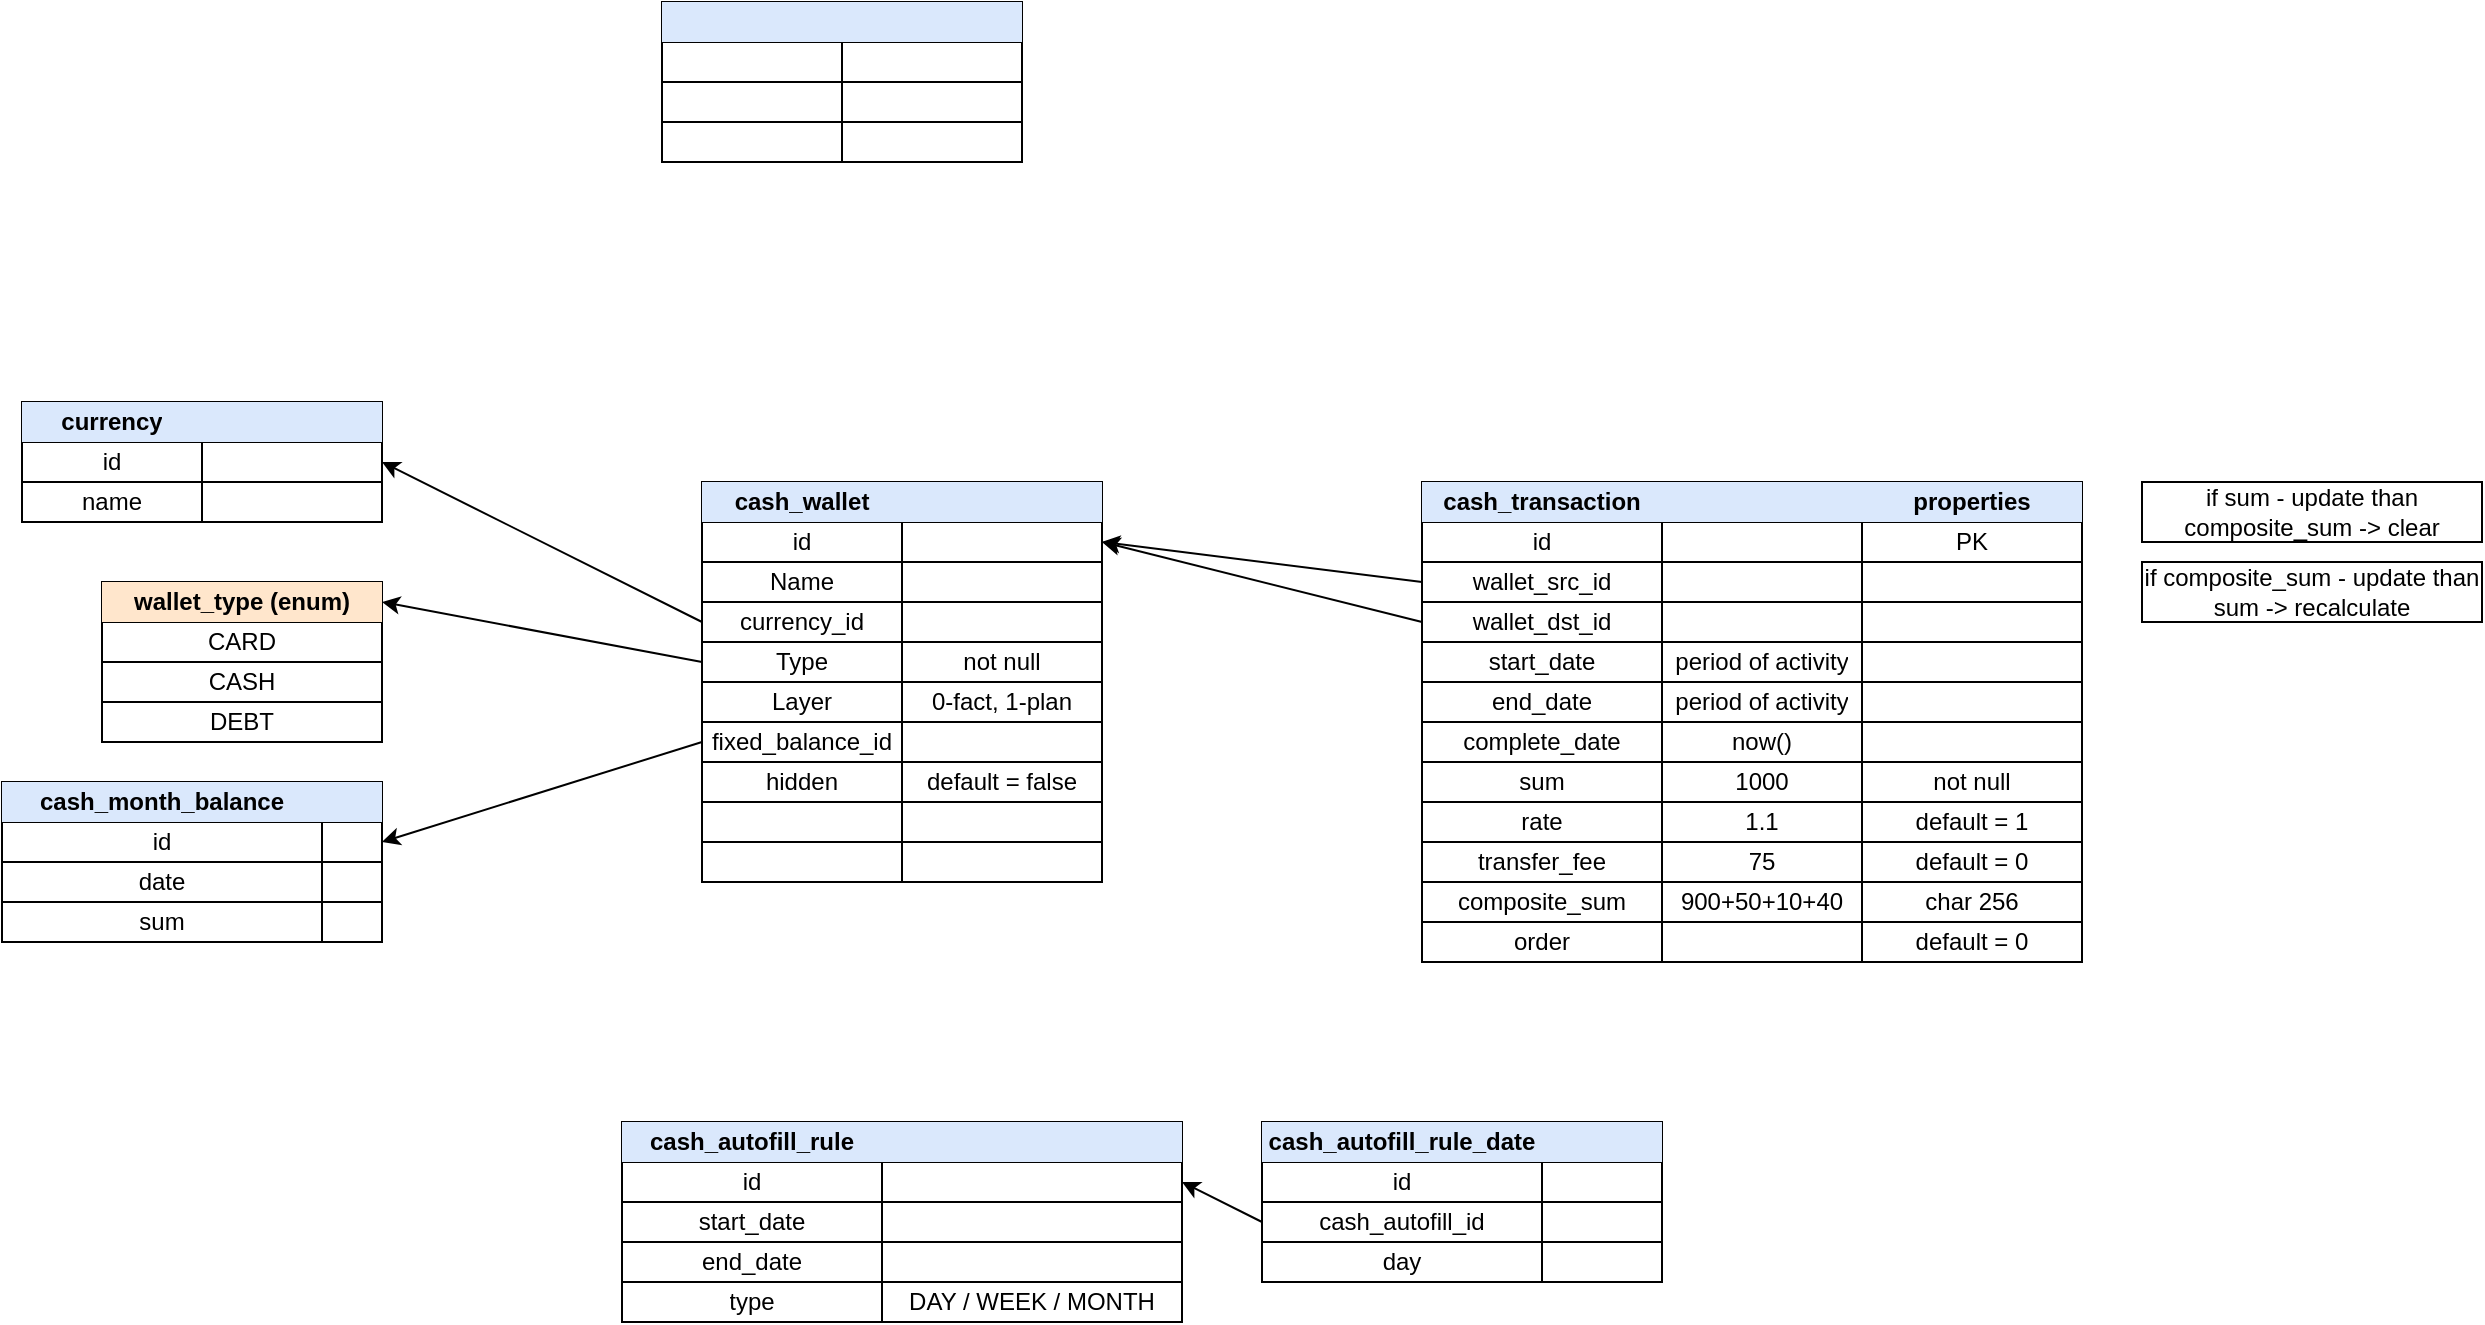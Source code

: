 <mxfile version="20.8.10" type="device"><diagram name="cash" id="pz8SLy-T8Ppxdvkg6Pi_"><mxGraphModel dx="1834" dy="1236" grid="1" gridSize="10" guides="1" tooltips="1" connect="1" arrows="1" fold="1" page="0" pageScale="1" pageWidth="850" pageHeight="1100" math="0" shadow="0"><root><mxCell id="0"/><mxCell id="1" parent="0"/><mxCell id="OnAMemFn4lRdpAxLVZQ6-24" value="" style="shape=table;startSize=0;container=1;collapsible=0;childLayout=tableLayout;fontSize=12;align=center;" vertex="1" parent="1"><mxGeometry x="40" y="120" width="200" height="200" as="geometry"/></mxCell><mxCell id="OnAMemFn4lRdpAxLVZQ6-25" value="" style="shape=tableRow;horizontal=0;startSize=0;swimlaneHead=0;swimlaneBody=0;strokeColor=inherit;top=0;left=0;bottom=0;right=0;collapsible=0;dropTarget=0;fillColor=none;points=[[0,0.5],[1,0.5]];portConstraint=eastwest;fontSize=16;" vertex="1" parent="OnAMemFn4lRdpAxLVZQ6-24"><mxGeometry width="200" height="20" as="geometry"/></mxCell><mxCell id="OnAMemFn4lRdpAxLVZQ6-26" value="cash_wallet" style="shape=partialRectangle;html=1;whiteSpace=wrap;connectable=0;strokeColor=#6c8ebf;overflow=hidden;fillColor=#dae8fc;top=0;left=0;bottom=0;right=0;pointerEvents=1;fontSize=12;fontStyle=1" vertex="1" parent="OnAMemFn4lRdpAxLVZQ6-25"><mxGeometry width="100" height="20" as="geometry"><mxRectangle width="100" height="20" as="alternateBounds"/></mxGeometry></mxCell><mxCell id="OnAMemFn4lRdpAxLVZQ6-27" value="" style="shape=partialRectangle;html=1;whiteSpace=wrap;connectable=0;strokeColor=#6c8ebf;overflow=hidden;fillColor=#dae8fc;top=0;left=0;bottom=0;right=0;pointerEvents=1;fontSize=12;fontStyle=1" vertex="1" parent="OnAMemFn4lRdpAxLVZQ6-25"><mxGeometry x="100" width="100" height="20" as="geometry"><mxRectangle width="100" height="20" as="alternateBounds"/></mxGeometry></mxCell><mxCell id="OnAMemFn4lRdpAxLVZQ6-29" value="" style="shape=tableRow;horizontal=0;startSize=0;swimlaneHead=0;swimlaneBody=0;strokeColor=inherit;top=0;left=0;bottom=0;right=0;collapsible=0;dropTarget=0;fillColor=none;points=[[0,0.5],[1,0.5]];portConstraint=eastwest;fontSize=16;" vertex="1" parent="OnAMemFn4lRdpAxLVZQ6-24"><mxGeometry y="20" width="200" height="20" as="geometry"/></mxCell><mxCell id="OnAMemFn4lRdpAxLVZQ6-30" value="id" style="shape=partialRectangle;html=1;whiteSpace=wrap;connectable=0;strokeColor=inherit;overflow=hidden;fillColor=none;top=0;left=0;bottom=0;right=0;pointerEvents=1;fontSize=12;" vertex="1" parent="OnAMemFn4lRdpAxLVZQ6-29"><mxGeometry width="100" height="20" as="geometry"><mxRectangle width="100" height="20" as="alternateBounds"/></mxGeometry></mxCell><mxCell id="OnAMemFn4lRdpAxLVZQ6-31" value="" style="shape=partialRectangle;html=1;whiteSpace=wrap;connectable=0;strokeColor=inherit;overflow=hidden;fillColor=none;top=0;left=0;bottom=0;right=0;pointerEvents=1;fontSize=12;" vertex="1" parent="OnAMemFn4lRdpAxLVZQ6-29"><mxGeometry x="100" width="100" height="20" as="geometry"><mxRectangle width="100" height="20" as="alternateBounds"/></mxGeometry></mxCell><mxCell id="OnAMemFn4lRdpAxLVZQ6-33" value="" style="shape=tableRow;horizontal=0;startSize=0;swimlaneHead=0;swimlaneBody=0;strokeColor=inherit;top=0;left=0;bottom=0;right=0;collapsible=0;dropTarget=0;fillColor=none;points=[[0,0.5],[1,0.5]];portConstraint=eastwest;fontSize=16;" vertex="1" parent="OnAMemFn4lRdpAxLVZQ6-24"><mxGeometry y="40" width="200" height="20" as="geometry"/></mxCell><mxCell id="OnAMemFn4lRdpAxLVZQ6-34" value="Name" style="shape=partialRectangle;html=1;whiteSpace=wrap;connectable=0;strokeColor=inherit;overflow=hidden;fillColor=none;top=0;left=0;bottom=0;right=0;pointerEvents=1;fontSize=12;" vertex="1" parent="OnAMemFn4lRdpAxLVZQ6-33"><mxGeometry width="100" height="20" as="geometry"><mxRectangle width="100" height="20" as="alternateBounds"/></mxGeometry></mxCell><mxCell id="OnAMemFn4lRdpAxLVZQ6-35" value="" style="shape=partialRectangle;html=1;whiteSpace=wrap;connectable=0;strokeColor=inherit;overflow=hidden;fillColor=none;top=0;left=0;bottom=0;right=0;pointerEvents=1;fontSize=12;" vertex="1" parent="OnAMemFn4lRdpAxLVZQ6-33"><mxGeometry x="100" width="100" height="20" as="geometry"><mxRectangle width="100" height="20" as="alternateBounds"/></mxGeometry></mxCell><mxCell id="OnAMemFn4lRdpAxLVZQ6-171" style="shape=tableRow;horizontal=0;startSize=0;swimlaneHead=0;swimlaneBody=0;strokeColor=inherit;top=0;left=0;bottom=0;right=0;collapsible=0;dropTarget=0;fillColor=none;points=[[0,0.5],[1,0.5]];portConstraint=eastwest;fontSize=16;" vertex="1" parent="OnAMemFn4lRdpAxLVZQ6-24"><mxGeometry y="60" width="200" height="20" as="geometry"/></mxCell><mxCell id="OnAMemFn4lRdpAxLVZQ6-172" value="currency_id" style="shape=partialRectangle;html=1;whiteSpace=wrap;connectable=0;strokeColor=inherit;overflow=hidden;fillColor=none;top=0;left=0;bottom=0;right=0;pointerEvents=1;fontSize=12;" vertex="1" parent="OnAMemFn4lRdpAxLVZQ6-171"><mxGeometry width="100" height="20" as="geometry"><mxRectangle width="100" height="20" as="alternateBounds"/></mxGeometry></mxCell><mxCell id="OnAMemFn4lRdpAxLVZQ6-173" style="shape=partialRectangle;html=1;whiteSpace=wrap;connectable=0;strokeColor=inherit;overflow=hidden;fillColor=none;top=0;left=0;bottom=0;right=0;pointerEvents=1;fontSize=12;" vertex="1" parent="OnAMemFn4lRdpAxLVZQ6-171"><mxGeometry x="100" width="100" height="20" as="geometry"><mxRectangle width="100" height="20" as="alternateBounds"/></mxGeometry></mxCell><mxCell id="OnAMemFn4lRdpAxLVZQ6-188" style="shape=tableRow;horizontal=0;startSize=0;swimlaneHead=0;swimlaneBody=0;strokeColor=inherit;top=0;left=0;bottom=0;right=0;collapsible=0;dropTarget=0;fillColor=none;points=[[0,0.5],[1,0.5]];portConstraint=eastwest;fontSize=16;" vertex="1" parent="OnAMemFn4lRdpAxLVZQ6-24"><mxGeometry y="80" width="200" height="20" as="geometry"/></mxCell><mxCell id="OnAMemFn4lRdpAxLVZQ6-189" value="Type" style="shape=partialRectangle;html=1;whiteSpace=wrap;connectable=0;strokeColor=inherit;overflow=hidden;fillColor=none;top=0;left=0;bottom=0;right=0;pointerEvents=1;fontSize=12;" vertex="1" parent="OnAMemFn4lRdpAxLVZQ6-188"><mxGeometry width="100" height="20" as="geometry"><mxRectangle width="100" height="20" as="alternateBounds"/></mxGeometry></mxCell><mxCell id="OnAMemFn4lRdpAxLVZQ6-190" value="not null" style="shape=partialRectangle;html=1;whiteSpace=wrap;connectable=0;strokeColor=inherit;overflow=hidden;fillColor=none;top=0;left=0;bottom=0;right=0;pointerEvents=1;fontSize=12;" vertex="1" parent="OnAMemFn4lRdpAxLVZQ6-188"><mxGeometry x="100" width="100" height="20" as="geometry"><mxRectangle width="100" height="20" as="alternateBounds"/></mxGeometry></mxCell><mxCell id="OnAMemFn4lRdpAxLVZQ6-66" style="shape=tableRow;horizontal=0;startSize=0;swimlaneHead=0;swimlaneBody=0;strokeColor=inherit;top=0;left=0;bottom=0;right=0;collapsible=0;dropTarget=0;fillColor=none;points=[[0,0.5],[1,0.5]];portConstraint=eastwest;fontSize=16;" vertex="1" parent="OnAMemFn4lRdpAxLVZQ6-24"><mxGeometry y="100" width="200" height="20" as="geometry"/></mxCell><mxCell id="OnAMemFn4lRdpAxLVZQ6-67" value="Layer" style="shape=partialRectangle;html=1;whiteSpace=wrap;connectable=0;strokeColor=inherit;overflow=hidden;fillColor=none;top=0;left=0;bottom=0;right=0;pointerEvents=1;fontSize=12;" vertex="1" parent="OnAMemFn4lRdpAxLVZQ6-66"><mxGeometry width="100" height="20" as="geometry"><mxRectangle width="100" height="20" as="alternateBounds"/></mxGeometry></mxCell><mxCell id="OnAMemFn4lRdpAxLVZQ6-68" value="0-fact, 1-plan" style="shape=partialRectangle;html=1;whiteSpace=wrap;connectable=0;strokeColor=inherit;overflow=hidden;fillColor=none;top=0;left=0;bottom=0;right=0;pointerEvents=1;fontSize=12;" vertex="1" parent="OnAMemFn4lRdpAxLVZQ6-66"><mxGeometry x="100" width="100" height="20" as="geometry"><mxRectangle width="100" height="20" as="alternateBounds"/></mxGeometry></mxCell><mxCell id="OnAMemFn4lRdpAxLVZQ6-50" style="shape=tableRow;horizontal=0;startSize=0;swimlaneHead=0;swimlaneBody=0;strokeColor=inherit;top=0;left=0;bottom=0;right=0;collapsible=0;dropTarget=0;fillColor=none;points=[[0,0.5],[1,0.5]];portConstraint=eastwest;fontSize=16;" vertex="1" parent="OnAMemFn4lRdpAxLVZQ6-24"><mxGeometry y="120" width="200" height="20" as="geometry"/></mxCell><mxCell id="OnAMemFn4lRdpAxLVZQ6-51" value="fixed_balance_id" style="shape=partialRectangle;html=1;whiteSpace=wrap;connectable=0;strokeColor=inherit;overflow=hidden;fillColor=none;top=0;left=0;bottom=0;right=0;pointerEvents=1;fontSize=12;" vertex="1" parent="OnAMemFn4lRdpAxLVZQ6-50"><mxGeometry width="100" height="20" as="geometry"><mxRectangle width="100" height="20" as="alternateBounds"/></mxGeometry></mxCell><mxCell id="OnAMemFn4lRdpAxLVZQ6-52" style="shape=partialRectangle;html=1;whiteSpace=wrap;connectable=0;strokeColor=inherit;overflow=hidden;fillColor=none;top=0;left=0;bottom=0;right=0;pointerEvents=1;fontSize=12;" vertex="1" parent="OnAMemFn4lRdpAxLVZQ6-50"><mxGeometry x="100" width="100" height="20" as="geometry"><mxRectangle width="100" height="20" as="alternateBounds"/></mxGeometry></mxCell><mxCell id="OnAMemFn4lRdpAxLVZQ6-138" style="shape=tableRow;horizontal=0;startSize=0;swimlaneHead=0;swimlaneBody=0;strokeColor=inherit;top=0;left=0;bottom=0;right=0;collapsible=0;dropTarget=0;fillColor=none;points=[[0,0.5],[1,0.5]];portConstraint=eastwest;fontSize=16;" vertex="1" parent="OnAMemFn4lRdpAxLVZQ6-24"><mxGeometry y="140" width="200" height="20" as="geometry"/></mxCell><mxCell id="OnAMemFn4lRdpAxLVZQ6-139" value="hidden" style="shape=partialRectangle;html=1;whiteSpace=wrap;connectable=0;strokeColor=inherit;overflow=hidden;fillColor=none;top=0;left=0;bottom=0;right=0;pointerEvents=1;fontSize=12;" vertex="1" parent="OnAMemFn4lRdpAxLVZQ6-138"><mxGeometry width="100" height="20" as="geometry"><mxRectangle width="100" height="20" as="alternateBounds"/></mxGeometry></mxCell><mxCell id="OnAMemFn4lRdpAxLVZQ6-140" value="default = false" style="shape=partialRectangle;html=1;whiteSpace=wrap;connectable=0;strokeColor=inherit;overflow=hidden;fillColor=none;top=0;left=0;bottom=0;right=0;pointerEvents=1;fontSize=12;" vertex="1" parent="OnAMemFn4lRdpAxLVZQ6-138"><mxGeometry x="100" width="100" height="20" as="geometry"><mxRectangle width="100" height="20" as="alternateBounds"/></mxGeometry></mxCell><mxCell id="OnAMemFn4lRdpAxLVZQ6-207" style="shape=tableRow;horizontal=0;startSize=0;swimlaneHead=0;swimlaneBody=0;strokeColor=inherit;top=0;left=0;bottom=0;right=0;collapsible=0;dropTarget=0;fillColor=none;points=[[0,0.5],[1,0.5]];portConstraint=eastwest;fontSize=16;" vertex="1" parent="OnAMemFn4lRdpAxLVZQ6-24"><mxGeometry y="160" width="200" height="20" as="geometry"/></mxCell><mxCell id="OnAMemFn4lRdpAxLVZQ6-208" value="" style="shape=partialRectangle;html=1;whiteSpace=wrap;connectable=0;strokeColor=inherit;overflow=hidden;fillColor=none;top=0;left=0;bottom=0;right=0;pointerEvents=1;fontSize=12;" vertex="1" parent="OnAMemFn4lRdpAxLVZQ6-207"><mxGeometry width="100" height="20" as="geometry"><mxRectangle width="100" height="20" as="alternateBounds"/></mxGeometry></mxCell><mxCell id="OnAMemFn4lRdpAxLVZQ6-209" style="shape=partialRectangle;html=1;whiteSpace=wrap;connectable=0;strokeColor=inherit;overflow=hidden;fillColor=none;top=0;left=0;bottom=0;right=0;pointerEvents=1;fontSize=12;" vertex="1" parent="OnAMemFn4lRdpAxLVZQ6-207"><mxGeometry x="100" width="100" height="20" as="geometry"><mxRectangle width="100" height="20" as="alternateBounds"/></mxGeometry></mxCell><mxCell id="OnAMemFn4lRdpAxLVZQ6-204" style="shape=tableRow;horizontal=0;startSize=0;swimlaneHead=0;swimlaneBody=0;strokeColor=inherit;top=0;left=0;bottom=0;right=0;collapsible=0;dropTarget=0;fillColor=none;points=[[0,0.5],[1,0.5]];portConstraint=eastwest;fontSize=16;" vertex="1" parent="OnAMemFn4lRdpAxLVZQ6-24"><mxGeometry y="180" width="200" height="20" as="geometry"/></mxCell><mxCell id="OnAMemFn4lRdpAxLVZQ6-205" value="" style="shape=partialRectangle;html=1;whiteSpace=wrap;connectable=0;strokeColor=inherit;overflow=hidden;fillColor=none;top=0;left=0;bottom=0;right=0;pointerEvents=1;fontSize=12;" vertex="1" parent="OnAMemFn4lRdpAxLVZQ6-204"><mxGeometry width="100" height="20" as="geometry"><mxRectangle width="100" height="20" as="alternateBounds"/></mxGeometry></mxCell><mxCell id="OnAMemFn4lRdpAxLVZQ6-206" style="shape=partialRectangle;html=1;whiteSpace=wrap;connectable=0;strokeColor=inherit;overflow=hidden;fillColor=none;top=0;left=0;bottom=0;right=0;pointerEvents=1;fontSize=12;" vertex="1" parent="OnAMemFn4lRdpAxLVZQ6-204"><mxGeometry x="100" width="100" height="20" as="geometry"><mxRectangle width="100" height="20" as="alternateBounds"/></mxGeometry></mxCell><mxCell id="OnAMemFn4lRdpAxLVZQ6-53" value="" style="shape=table;startSize=0;container=1;collapsible=0;childLayout=tableLayout;fontSize=12;align=center;" vertex="1" parent="1"><mxGeometry x="20" y="-120" width="180" height="80" as="geometry"/></mxCell><mxCell id="OnAMemFn4lRdpAxLVZQ6-54" value="" style="shape=tableRow;horizontal=0;startSize=0;swimlaneHead=0;swimlaneBody=0;strokeColor=inherit;top=0;left=0;bottom=0;right=0;collapsible=0;dropTarget=0;fillColor=none;points=[[0,0.5],[1,0.5]];portConstraint=eastwest;fontSize=16;" vertex="1" parent="OnAMemFn4lRdpAxLVZQ6-53"><mxGeometry width="180" height="20" as="geometry"/></mxCell><mxCell id="OnAMemFn4lRdpAxLVZQ6-55" value="" style="shape=partialRectangle;html=1;whiteSpace=wrap;connectable=0;strokeColor=#6c8ebf;overflow=hidden;fillColor=#dae8fc;top=0;left=0;bottom=0;right=0;pointerEvents=1;fontSize=12;fontStyle=1" vertex="1" parent="OnAMemFn4lRdpAxLVZQ6-54"><mxGeometry width="90" height="20" as="geometry"><mxRectangle width="90" height="20" as="alternateBounds"/></mxGeometry></mxCell><mxCell id="OnAMemFn4lRdpAxLVZQ6-56" value="" style="shape=partialRectangle;html=1;whiteSpace=wrap;connectable=0;strokeColor=#6c8ebf;overflow=hidden;fillColor=#dae8fc;top=0;left=0;bottom=0;right=0;pointerEvents=1;fontSize=12;fontStyle=1" vertex="1" parent="OnAMemFn4lRdpAxLVZQ6-54"><mxGeometry x="90" width="90" height="20" as="geometry"><mxRectangle width="90" height="20" as="alternateBounds"/></mxGeometry></mxCell><mxCell id="OnAMemFn4lRdpAxLVZQ6-57" value="" style="shape=tableRow;horizontal=0;startSize=0;swimlaneHead=0;swimlaneBody=0;strokeColor=inherit;top=0;left=0;bottom=0;right=0;collapsible=0;dropTarget=0;fillColor=none;points=[[0,0.5],[1,0.5]];portConstraint=eastwest;fontSize=16;" vertex="1" parent="OnAMemFn4lRdpAxLVZQ6-53"><mxGeometry y="20" width="180" height="20" as="geometry"/></mxCell><mxCell id="OnAMemFn4lRdpAxLVZQ6-58" value="" style="shape=partialRectangle;html=1;whiteSpace=wrap;connectable=0;strokeColor=inherit;overflow=hidden;fillColor=none;top=0;left=0;bottom=0;right=0;pointerEvents=1;fontSize=12;" vertex="1" parent="OnAMemFn4lRdpAxLVZQ6-57"><mxGeometry width="90" height="20" as="geometry"><mxRectangle width="90" height="20" as="alternateBounds"/></mxGeometry></mxCell><mxCell id="OnAMemFn4lRdpAxLVZQ6-59" value="" style="shape=partialRectangle;html=1;whiteSpace=wrap;connectable=0;strokeColor=inherit;overflow=hidden;fillColor=none;top=0;left=0;bottom=0;right=0;pointerEvents=1;fontSize=12;" vertex="1" parent="OnAMemFn4lRdpAxLVZQ6-57"><mxGeometry x="90" width="90" height="20" as="geometry"><mxRectangle width="90" height="20" as="alternateBounds"/></mxGeometry></mxCell><mxCell id="OnAMemFn4lRdpAxLVZQ6-60" value="" style="shape=tableRow;horizontal=0;startSize=0;swimlaneHead=0;swimlaneBody=0;strokeColor=inherit;top=0;left=0;bottom=0;right=0;collapsible=0;dropTarget=0;fillColor=none;points=[[0,0.5],[1,0.5]];portConstraint=eastwest;fontSize=16;" vertex="1" parent="OnAMemFn4lRdpAxLVZQ6-53"><mxGeometry y="40" width="180" height="20" as="geometry"/></mxCell><mxCell id="OnAMemFn4lRdpAxLVZQ6-61" value="" style="shape=partialRectangle;html=1;whiteSpace=wrap;connectable=0;strokeColor=inherit;overflow=hidden;fillColor=none;top=0;left=0;bottom=0;right=0;pointerEvents=1;fontSize=12;" vertex="1" parent="OnAMemFn4lRdpAxLVZQ6-60"><mxGeometry width="90" height="20" as="geometry"><mxRectangle width="90" height="20" as="alternateBounds"/></mxGeometry></mxCell><mxCell id="OnAMemFn4lRdpAxLVZQ6-62" value="" style="shape=partialRectangle;html=1;whiteSpace=wrap;connectable=0;strokeColor=inherit;overflow=hidden;fillColor=none;top=0;left=0;bottom=0;right=0;pointerEvents=1;fontSize=12;" vertex="1" parent="OnAMemFn4lRdpAxLVZQ6-60"><mxGeometry x="90" width="90" height="20" as="geometry"><mxRectangle width="90" height="20" as="alternateBounds"/></mxGeometry></mxCell><mxCell id="OnAMemFn4lRdpAxLVZQ6-63" style="shape=tableRow;horizontal=0;startSize=0;swimlaneHead=0;swimlaneBody=0;strokeColor=inherit;top=0;left=0;bottom=0;right=0;collapsible=0;dropTarget=0;fillColor=none;points=[[0,0.5],[1,0.5]];portConstraint=eastwest;fontSize=16;" vertex="1" parent="OnAMemFn4lRdpAxLVZQ6-53"><mxGeometry y="60" width="180" height="20" as="geometry"/></mxCell><mxCell id="OnAMemFn4lRdpAxLVZQ6-64" value="" style="shape=partialRectangle;html=1;whiteSpace=wrap;connectable=0;strokeColor=inherit;overflow=hidden;fillColor=none;top=0;left=0;bottom=0;right=0;pointerEvents=1;fontSize=12;" vertex="1" parent="OnAMemFn4lRdpAxLVZQ6-63"><mxGeometry width="90" height="20" as="geometry"><mxRectangle width="90" height="20" as="alternateBounds"/></mxGeometry></mxCell><mxCell id="OnAMemFn4lRdpAxLVZQ6-65" style="shape=partialRectangle;html=1;whiteSpace=wrap;connectable=0;strokeColor=inherit;overflow=hidden;fillColor=none;top=0;left=0;bottom=0;right=0;pointerEvents=1;fontSize=12;" vertex="1" parent="OnAMemFn4lRdpAxLVZQ6-63"><mxGeometry x="90" width="90" height="20" as="geometry"><mxRectangle width="90" height="20" as="alternateBounds"/></mxGeometry></mxCell><mxCell id="OnAMemFn4lRdpAxLVZQ6-69" value="" style="shape=table;startSize=0;container=1;collapsible=0;childLayout=tableLayout;fontSize=12;align=center;" vertex="1" parent="1"><mxGeometry x="400" y="120" width="330" height="240" as="geometry"/></mxCell><mxCell id="OnAMemFn4lRdpAxLVZQ6-70" value="" style="shape=tableRow;horizontal=0;startSize=0;swimlaneHead=0;swimlaneBody=0;strokeColor=inherit;top=0;left=0;bottom=0;right=0;collapsible=0;dropTarget=0;fillColor=none;points=[[0,0.5],[1,0.5]];portConstraint=eastwest;fontSize=16;" vertex="1" parent="OnAMemFn4lRdpAxLVZQ6-69"><mxGeometry width="330" height="20" as="geometry"/></mxCell><mxCell id="OnAMemFn4lRdpAxLVZQ6-71" value="cash_transaction" style="shape=partialRectangle;html=1;whiteSpace=wrap;connectable=0;strokeColor=#6c8ebf;overflow=hidden;fillColor=#dae8fc;top=0;left=0;bottom=0;right=0;pointerEvents=1;fontSize=12;fontStyle=1" vertex="1" parent="OnAMemFn4lRdpAxLVZQ6-70"><mxGeometry width="120" height="20" as="geometry"><mxRectangle width="120" height="20" as="alternateBounds"/></mxGeometry></mxCell><mxCell id="OnAMemFn4lRdpAxLVZQ6-72" value="" style="shape=partialRectangle;html=1;whiteSpace=wrap;connectable=0;strokeColor=#6c8ebf;overflow=hidden;fillColor=#dae8fc;top=0;left=0;bottom=0;right=0;pointerEvents=1;fontSize=12;fontStyle=1" vertex="1" parent="OnAMemFn4lRdpAxLVZQ6-70"><mxGeometry x="120" width="100" height="20" as="geometry"><mxRectangle width="100" height="20" as="alternateBounds"/></mxGeometry></mxCell><mxCell id="OnAMemFn4lRdpAxLVZQ6-103" value="properties" style="shape=partialRectangle;html=1;whiteSpace=wrap;connectable=0;strokeColor=#6c8ebf;overflow=hidden;fillColor=#dae8fc;top=0;left=0;bottom=0;right=0;pointerEvents=1;fontSize=12;fontStyle=1" vertex="1" parent="OnAMemFn4lRdpAxLVZQ6-70"><mxGeometry x="220" width="110" height="20" as="geometry"><mxRectangle width="110" height="20" as="alternateBounds"/></mxGeometry></mxCell><mxCell id="OnAMemFn4lRdpAxLVZQ6-73" value="" style="shape=tableRow;horizontal=0;startSize=0;swimlaneHead=0;swimlaneBody=0;strokeColor=inherit;top=0;left=0;bottom=0;right=0;collapsible=0;dropTarget=0;fillColor=none;points=[[0,0.5],[1,0.5]];portConstraint=eastwest;fontSize=16;" vertex="1" parent="OnAMemFn4lRdpAxLVZQ6-69"><mxGeometry y="20" width="330" height="20" as="geometry"/></mxCell><mxCell id="OnAMemFn4lRdpAxLVZQ6-74" value="id" style="shape=partialRectangle;html=1;whiteSpace=wrap;connectable=0;strokeColor=inherit;overflow=hidden;fillColor=none;top=0;left=0;bottom=0;right=0;pointerEvents=1;fontSize=12;" vertex="1" parent="OnAMemFn4lRdpAxLVZQ6-73"><mxGeometry width="120" height="20" as="geometry"><mxRectangle width="120" height="20" as="alternateBounds"/></mxGeometry></mxCell><mxCell id="OnAMemFn4lRdpAxLVZQ6-75" value="" style="shape=partialRectangle;html=1;whiteSpace=wrap;connectable=0;strokeColor=inherit;overflow=hidden;fillColor=none;top=0;left=0;bottom=0;right=0;pointerEvents=1;fontSize=12;" vertex="1" parent="OnAMemFn4lRdpAxLVZQ6-73"><mxGeometry x="120" width="100" height="20" as="geometry"><mxRectangle width="100" height="20" as="alternateBounds"/></mxGeometry></mxCell><mxCell id="OnAMemFn4lRdpAxLVZQ6-104" value="PK" style="shape=partialRectangle;html=1;whiteSpace=wrap;connectable=0;strokeColor=inherit;overflow=hidden;fillColor=none;top=0;left=0;bottom=0;right=0;pointerEvents=1;fontSize=12;" vertex="1" parent="OnAMemFn4lRdpAxLVZQ6-73"><mxGeometry x="220" width="110" height="20" as="geometry"><mxRectangle width="110" height="20" as="alternateBounds"/></mxGeometry></mxCell><mxCell id="OnAMemFn4lRdpAxLVZQ6-76" value="" style="shape=tableRow;horizontal=0;startSize=0;swimlaneHead=0;swimlaneBody=0;strokeColor=inherit;top=0;left=0;bottom=0;right=0;collapsible=0;dropTarget=0;fillColor=none;points=[[0,0.5],[1,0.5]];portConstraint=eastwest;fontSize=16;" vertex="1" parent="OnAMemFn4lRdpAxLVZQ6-69"><mxGeometry y="40" width="330" height="20" as="geometry"/></mxCell><mxCell id="OnAMemFn4lRdpAxLVZQ6-77" value="wallet_src_id" style="shape=partialRectangle;html=1;whiteSpace=wrap;connectable=0;strokeColor=inherit;overflow=hidden;fillColor=none;top=0;left=0;bottom=0;right=0;pointerEvents=1;fontSize=12;" vertex="1" parent="OnAMemFn4lRdpAxLVZQ6-76"><mxGeometry width="120" height="20" as="geometry"><mxRectangle width="120" height="20" as="alternateBounds"/></mxGeometry></mxCell><mxCell id="OnAMemFn4lRdpAxLVZQ6-78" value="" style="shape=partialRectangle;html=1;whiteSpace=wrap;connectable=0;strokeColor=inherit;overflow=hidden;fillColor=none;top=0;left=0;bottom=0;right=0;pointerEvents=1;fontSize=12;" vertex="1" parent="OnAMemFn4lRdpAxLVZQ6-76"><mxGeometry x="120" width="100" height="20" as="geometry"><mxRectangle width="100" height="20" as="alternateBounds"/></mxGeometry></mxCell><mxCell id="OnAMemFn4lRdpAxLVZQ6-105" value="" style="shape=partialRectangle;html=1;whiteSpace=wrap;connectable=0;strokeColor=inherit;overflow=hidden;fillColor=none;top=0;left=0;bottom=0;right=0;pointerEvents=1;fontSize=12;" vertex="1" parent="OnAMemFn4lRdpAxLVZQ6-76"><mxGeometry x="220" width="110" height="20" as="geometry"><mxRectangle width="110" height="20" as="alternateBounds"/></mxGeometry></mxCell><mxCell id="OnAMemFn4lRdpAxLVZQ6-79" style="shape=tableRow;horizontal=0;startSize=0;swimlaneHead=0;swimlaneBody=0;strokeColor=inherit;top=0;left=0;bottom=0;right=0;collapsible=0;dropTarget=0;fillColor=none;points=[[0,0.5],[1,0.5]];portConstraint=eastwest;fontSize=16;" vertex="1" parent="OnAMemFn4lRdpAxLVZQ6-69"><mxGeometry y="60" width="330" height="20" as="geometry"/></mxCell><mxCell id="OnAMemFn4lRdpAxLVZQ6-80" value="wallet_dst_id" style="shape=partialRectangle;html=1;whiteSpace=wrap;connectable=0;strokeColor=inherit;overflow=hidden;fillColor=none;top=0;left=0;bottom=0;right=0;pointerEvents=1;fontSize=12;" vertex="1" parent="OnAMemFn4lRdpAxLVZQ6-79"><mxGeometry width="120" height="20" as="geometry"><mxRectangle width="120" height="20" as="alternateBounds"/></mxGeometry></mxCell><mxCell id="OnAMemFn4lRdpAxLVZQ6-81" value="" style="shape=partialRectangle;html=1;whiteSpace=wrap;connectable=0;strokeColor=inherit;overflow=hidden;fillColor=none;top=0;left=0;bottom=0;right=0;pointerEvents=1;fontSize=12;" vertex="1" parent="OnAMemFn4lRdpAxLVZQ6-79"><mxGeometry x="120" width="100" height="20" as="geometry"><mxRectangle width="100" height="20" as="alternateBounds"/></mxGeometry></mxCell><mxCell id="OnAMemFn4lRdpAxLVZQ6-106" style="shape=partialRectangle;html=1;whiteSpace=wrap;connectable=0;strokeColor=inherit;overflow=hidden;fillColor=none;top=0;left=0;bottom=0;right=0;pointerEvents=1;fontSize=12;" vertex="1" parent="OnAMemFn4lRdpAxLVZQ6-79"><mxGeometry x="220" width="110" height="20" as="geometry"><mxRectangle width="110" height="20" as="alternateBounds"/></mxGeometry></mxCell><mxCell id="OnAMemFn4lRdpAxLVZQ6-90" style="shape=tableRow;horizontal=0;startSize=0;swimlaneHead=0;swimlaneBody=0;strokeColor=inherit;top=0;left=0;bottom=0;right=0;collapsible=0;dropTarget=0;fillColor=none;points=[[0,0.5],[1,0.5]];portConstraint=eastwest;fontSize=16;" vertex="1" parent="OnAMemFn4lRdpAxLVZQ6-69"><mxGeometry y="80" width="330" height="20" as="geometry"/></mxCell><mxCell id="OnAMemFn4lRdpAxLVZQ6-91" value="start_date" style="shape=partialRectangle;html=1;whiteSpace=wrap;connectable=0;strokeColor=inherit;overflow=hidden;fillColor=none;top=0;left=0;bottom=0;right=0;pointerEvents=1;fontSize=12;" vertex="1" parent="OnAMemFn4lRdpAxLVZQ6-90"><mxGeometry width="120" height="20" as="geometry"><mxRectangle width="120" height="20" as="alternateBounds"/></mxGeometry></mxCell><mxCell id="OnAMemFn4lRdpAxLVZQ6-92" value="period of activity" style="shape=partialRectangle;html=1;whiteSpace=wrap;connectable=0;strokeColor=inherit;overflow=hidden;fillColor=none;top=0;left=0;bottom=0;right=0;pointerEvents=1;fontSize=12;" vertex="1" parent="OnAMemFn4lRdpAxLVZQ6-90"><mxGeometry x="120" width="100" height="20" as="geometry"><mxRectangle width="100" height="20" as="alternateBounds"/></mxGeometry></mxCell><mxCell id="OnAMemFn4lRdpAxLVZQ6-107" style="shape=partialRectangle;html=1;whiteSpace=wrap;connectable=0;strokeColor=inherit;overflow=hidden;fillColor=none;top=0;left=0;bottom=0;right=0;pointerEvents=1;fontSize=12;" vertex="1" parent="OnAMemFn4lRdpAxLVZQ6-90"><mxGeometry x="220" width="110" height="20" as="geometry"><mxRectangle width="110" height="20" as="alternateBounds"/></mxGeometry></mxCell><mxCell id="OnAMemFn4lRdpAxLVZQ6-87" style="shape=tableRow;horizontal=0;startSize=0;swimlaneHead=0;swimlaneBody=0;strokeColor=inherit;top=0;left=0;bottom=0;right=0;collapsible=0;dropTarget=0;fillColor=none;points=[[0,0.5],[1,0.5]];portConstraint=eastwest;fontSize=16;" vertex="1" parent="OnAMemFn4lRdpAxLVZQ6-69"><mxGeometry y="100" width="330" height="20" as="geometry"/></mxCell><mxCell id="OnAMemFn4lRdpAxLVZQ6-88" value="end_date" style="shape=partialRectangle;html=1;whiteSpace=wrap;connectable=0;strokeColor=inherit;overflow=hidden;fillColor=none;top=0;left=0;bottom=0;right=0;pointerEvents=1;fontSize=12;" vertex="1" parent="OnAMemFn4lRdpAxLVZQ6-87"><mxGeometry width="120" height="20" as="geometry"><mxRectangle width="120" height="20" as="alternateBounds"/></mxGeometry></mxCell><mxCell id="OnAMemFn4lRdpAxLVZQ6-89" value="period of activity" style="shape=partialRectangle;html=1;whiteSpace=wrap;connectable=0;strokeColor=inherit;overflow=hidden;fillColor=none;top=0;left=0;bottom=0;right=0;pointerEvents=1;fontSize=12;" vertex="1" parent="OnAMemFn4lRdpAxLVZQ6-87"><mxGeometry x="120" width="100" height="20" as="geometry"><mxRectangle width="100" height="20" as="alternateBounds"/></mxGeometry></mxCell><mxCell id="OnAMemFn4lRdpAxLVZQ6-108" style="shape=partialRectangle;html=1;whiteSpace=wrap;connectable=0;strokeColor=inherit;overflow=hidden;fillColor=none;top=0;left=0;bottom=0;right=0;pointerEvents=1;fontSize=12;" vertex="1" parent="OnAMemFn4lRdpAxLVZQ6-87"><mxGeometry x="220" width="110" height="20" as="geometry"><mxRectangle width="110" height="20" as="alternateBounds"/></mxGeometry></mxCell><mxCell id="OnAMemFn4lRdpAxLVZQ6-84" style="shape=tableRow;horizontal=0;startSize=0;swimlaneHead=0;swimlaneBody=0;strokeColor=inherit;top=0;left=0;bottom=0;right=0;collapsible=0;dropTarget=0;fillColor=none;points=[[0,0.5],[1,0.5]];portConstraint=eastwest;fontSize=16;" vertex="1" parent="OnAMemFn4lRdpAxLVZQ6-69"><mxGeometry y="120" width="330" height="20" as="geometry"/></mxCell><mxCell id="OnAMemFn4lRdpAxLVZQ6-85" value="complete_date" style="shape=partialRectangle;html=1;whiteSpace=wrap;connectable=0;strokeColor=inherit;overflow=hidden;fillColor=none;top=0;left=0;bottom=0;right=0;pointerEvents=1;fontSize=12;" vertex="1" parent="OnAMemFn4lRdpAxLVZQ6-84"><mxGeometry width="120" height="20" as="geometry"><mxRectangle width="120" height="20" as="alternateBounds"/></mxGeometry></mxCell><mxCell id="OnAMemFn4lRdpAxLVZQ6-86" value="now()" style="shape=partialRectangle;html=1;whiteSpace=wrap;connectable=0;strokeColor=inherit;overflow=hidden;fillColor=none;top=0;left=0;bottom=0;right=0;pointerEvents=1;fontSize=12;" vertex="1" parent="OnAMemFn4lRdpAxLVZQ6-84"><mxGeometry x="120" width="100" height="20" as="geometry"><mxRectangle width="100" height="20" as="alternateBounds"/></mxGeometry></mxCell><mxCell id="OnAMemFn4lRdpAxLVZQ6-109" style="shape=partialRectangle;html=1;whiteSpace=wrap;connectable=0;strokeColor=inherit;overflow=hidden;fillColor=none;top=0;left=0;bottom=0;right=0;pointerEvents=1;fontSize=12;" vertex="1" parent="OnAMemFn4lRdpAxLVZQ6-84"><mxGeometry x="220" width="110" height="20" as="geometry"><mxRectangle width="110" height="20" as="alternateBounds"/></mxGeometry></mxCell><mxCell id="OnAMemFn4lRdpAxLVZQ6-99" style="shape=tableRow;horizontal=0;startSize=0;swimlaneHead=0;swimlaneBody=0;strokeColor=inherit;top=0;left=0;bottom=0;right=0;collapsible=0;dropTarget=0;fillColor=none;points=[[0,0.5],[1,0.5]];portConstraint=eastwest;fontSize=16;" vertex="1" parent="OnAMemFn4lRdpAxLVZQ6-69"><mxGeometry y="140" width="330" height="20" as="geometry"/></mxCell><mxCell id="OnAMemFn4lRdpAxLVZQ6-100" value="sum" style="shape=partialRectangle;html=1;whiteSpace=wrap;connectable=0;strokeColor=inherit;overflow=hidden;fillColor=none;top=0;left=0;bottom=0;right=0;pointerEvents=1;fontSize=12;" vertex="1" parent="OnAMemFn4lRdpAxLVZQ6-99"><mxGeometry width="120" height="20" as="geometry"><mxRectangle width="120" height="20" as="alternateBounds"/></mxGeometry></mxCell><mxCell id="OnAMemFn4lRdpAxLVZQ6-101" value="1000" style="shape=partialRectangle;html=1;whiteSpace=wrap;connectable=0;strokeColor=inherit;overflow=hidden;fillColor=none;top=0;left=0;bottom=0;right=0;pointerEvents=1;fontSize=12;" vertex="1" parent="OnAMemFn4lRdpAxLVZQ6-99"><mxGeometry x="120" width="100" height="20" as="geometry"><mxRectangle width="100" height="20" as="alternateBounds"/></mxGeometry></mxCell><mxCell id="OnAMemFn4lRdpAxLVZQ6-110" value="not null" style="shape=partialRectangle;html=1;whiteSpace=wrap;connectable=0;strokeColor=inherit;overflow=hidden;fillColor=none;top=0;left=0;bottom=0;right=0;pointerEvents=1;fontSize=12;" vertex="1" parent="OnAMemFn4lRdpAxLVZQ6-99"><mxGeometry x="220" width="110" height="20" as="geometry"><mxRectangle width="110" height="20" as="alternateBounds"/></mxGeometry></mxCell><mxCell id="OnAMemFn4lRdpAxLVZQ6-96" style="shape=tableRow;horizontal=0;startSize=0;swimlaneHead=0;swimlaneBody=0;strokeColor=inherit;top=0;left=0;bottom=0;right=0;collapsible=0;dropTarget=0;fillColor=none;points=[[0,0.5],[1,0.5]];portConstraint=eastwest;fontSize=16;" vertex="1" parent="OnAMemFn4lRdpAxLVZQ6-69"><mxGeometry y="160" width="330" height="20" as="geometry"/></mxCell><mxCell id="OnAMemFn4lRdpAxLVZQ6-97" value="rate" style="shape=partialRectangle;html=1;whiteSpace=wrap;connectable=0;strokeColor=inherit;overflow=hidden;fillColor=none;top=0;left=0;bottom=0;right=0;pointerEvents=1;fontSize=12;" vertex="1" parent="OnAMemFn4lRdpAxLVZQ6-96"><mxGeometry width="120" height="20" as="geometry"><mxRectangle width="120" height="20" as="alternateBounds"/></mxGeometry></mxCell><mxCell id="OnAMemFn4lRdpAxLVZQ6-98" value="1.1" style="shape=partialRectangle;html=1;whiteSpace=wrap;connectable=0;strokeColor=inherit;overflow=hidden;fillColor=none;top=0;left=0;bottom=0;right=0;pointerEvents=1;fontSize=12;" vertex="1" parent="OnAMemFn4lRdpAxLVZQ6-96"><mxGeometry x="120" width="100" height="20" as="geometry"><mxRectangle width="100" height="20" as="alternateBounds"/></mxGeometry></mxCell><mxCell id="OnAMemFn4lRdpAxLVZQ6-111" value="default = 1" style="shape=partialRectangle;html=1;whiteSpace=wrap;connectable=0;strokeColor=inherit;overflow=hidden;fillColor=none;top=0;left=0;bottom=0;right=0;pointerEvents=1;fontSize=12;" vertex="1" parent="OnAMemFn4lRdpAxLVZQ6-96"><mxGeometry x="220" width="110" height="20" as="geometry"><mxRectangle width="110" height="20" as="alternateBounds"/></mxGeometry></mxCell><mxCell id="OnAMemFn4lRdpAxLVZQ6-93" style="shape=tableRow;horizontal=0;startSize=0;swimlaneHead=0;swimlaneBody=0;strokeColor=inherit;top=0;left=0;bottom=0;right=0;collapsible=0;dropTarget=0;fillColor=none;points=[[0,0.5],[1,0.5]];portConstraint=eastwest;fontSize=16;" vertex="1" parent="OnAMemFn4lRdpAxLVZQ6-69"><mxGeometry y="180" width="330" height="20" as="geometry"/></mxCell><mxCell id="OnAMemFn4lRdpAxLVZQ6-94" value="transfer_fee" style="shape=partialRectangle;html=1;whiteSpace=wrap;connectable=0;strokeColor=inherit;overflow=hidden;fillColor=none;top=0;left=0;bottom=0;right=0;pointerEvents=1;fontSize=12;" vertex="1" parent="OnAMemFn4lRdpAxLVZQ6-93"><mxGeometry width="120" height="20" as="geometry"><mxRectangle width="120" height="20" as="alternateBounds"/></mxGeometry></mxCell><mxCell id="OnAMemFn4lRdpAxLVZQ6-95" value="75" style="shape=partialRectangle;html=1;whiteSpace=wrap;connectable=0;strokeColor=inherit;overflow=hidden;fillColor=none;top=0;left=0;bottom=0;right=0;pointerEvents=1;fontSize=12;" vertex="1" parent="OnAMemFn4lRdpAxLVZQ6-93"><mxGeometry x="120" width="100" height="20" as="geometry"><mxRectangle width="100" height="20" as="alternateBounds"/></mxGeometry></mxCell><mxCell id="OnAMemFn4lRdpAxLVZQ6-112" value="default = 0" style="shape=partialRectangle;html=1;whiteSpace=wrap;connectable=0;strokeColor=inherit;overflow=hidden;fillColor=none;top=0;left=0;bottom=0;right=0;pointerEvents=1;fontSize=12;" vertex="1" parent="OnAMemFn4lRdpAxLVZQ6-93"><mxGeometry x="220" width="110" height="20" as="geometry"><mxRectangle width="110" height="20" as="alternateBounds"/></mxGeometry></mxCell><mxCell id="OnAMemFn4lRdpAxLVZQ6-113" style="shape=tableRow;horizontal=0;startSize=0;swimlaneHead=0;swimlaneBody=0;strokeColor=inherit;top=0;left=0;bottom=0;right=0;collapsible=0;dropTarget=0;fillColor=none;points=[[0,0.5],[1,0.5]];portConstraint=eastwest;fontSize=16;" vertex="1" parent="OnAMemFn4lRdpAxLVZQ6-69"><mxGeometry y="200" width="330" height="20" as="geometry"/></mxCell><mxCell id="OnAMemFn4lRdpAxLVZQ6-114" value="composite_sum" style="shape=partialRectangle;html=1;whiteSpace=wrap;connectable=0;strokeColor=inherit;overflow=hidden;fillColor=none;top=0;left=0;bottom=0;right=0;pointerEvents=1;fontSize=12;" vertex="1" parent="OnAMemFn4lRdpAxLVZQ6-113"><mxGeometry width="120" height="20" as="geometry"><mxRectangle width="120" height="20" as="alternateBounds"/></mxGeometry></mxCell><mxCell id="OnAMemFn4lRdpAxLVZQ6-115" value="900+50+10+40" style="shape=partialRectangle;html=1;whiteSpace=wrap;connectable=0;strokeColor=inherit;overflow=hidden;fillColor=none;top=0;left=0;bottom=0;right=0;pointerEvents=1;fontSize=12;" vertex="1" parent="OnAMemFn4lRdpAxLVZQ6-113"><mxGeometry x="120" width="100" height="20" as="geometry"><mxRectangle width="100" height="20" as="alternateBounds"/></mxGeometry></mxCell><mxCell id="OnAMemFn4lRdpAxLVZQ6-116" value="char 256" style="shape=partialRectangle;html=1;whiteSpace=wrap;connectable=0;strokeColor=inherit;overflow=hidden;fillColor=none;top=0;left=0;bottom=0;right=0;pointerEvents=1;fontSize=12;" vertex="1" parent="OnAMemFn4lRdpAxLVZQ6-113"><mxGeometry x="220" width="110" height="20" as="geometry"><mxRectangle width="110" height="20" as="alternateBounds"/></mxGeometry></mxCell><mxCell id="OnAMemFn4lRdpAxLVZQ6-134" style="shape=tableRow;horizontal=0;startSize=0;swimlaneHead=0;swimlaneBody=0;strokeColor=inherit;top=0;left=0;bottom=0;right=0;collapsible=0;dropTarget=0;fillColor=none;points=[[0,0.5],[1,0.5]];portConstraint=eastwest;fontSize=16;" vertex="1" parent="OnAMemFn4lRdpAxLVZQ6-69"><mxGeometry y="220" width="330" height="20" as="geometry"/></mxCell><mxCell id="OnAMemFn4lRdpAxLVZQ6-135" value="order" style="shape=partialRectangle;html=1;whiteSpace=wrap;connectable=0;strokeColor=inherit;overflow=hidden;fillColor=none;top=0;left=0;bottom=0;right=0;pointerEvents=1;fontSize=12;" vertex="1" parent="OnAMemFn4lRdpAxLVZQ6-134"><mxGeometry width="120" height="20" as="geometry"><mxRectangle width="120" height="20" as="alternateBounds"/></mxGeometry></mxCell><mxCell id="OnAMemFn4lRdpAxLVZQ6-136" style="shape=partialRectangle;html=1;whiteSpace=wrap;connectable=0;strokeColor=inherit;overflow=hidden;fillColor=none;top=0;left=0;bottom=0;right=0;pointerEvents=1;fontSize=12;" vertex="1" parent="OnAMemFn4lRdpAxLVZQ6-134"><mxGeometry x="120" width="100" height="20" as="geometry"><mxRectangle width="100" height="20" as="alternateBounds"/></mxGeometry></mxCell><mxCell id="OnAMemFn4lRdpAxLVZQ6-137" value="default = 0" style="shape=partialRectangle;html=1;whiteSpace=wrap;connectable=0;strokeColor=inherit;overflow=hidden;fillColor=none;top=0;left=0;bottom=0;right=0;pointerEvents=1;fontSize=12;" vertex="1" parent="OnAMemFn4lRdpAxLVZQ6-134"><mxGeometry x="220" width="110" height="20" as="geometry"><mxRectangle width="110" height="20" as="alternateBounds"/></mxGeometry></mxCell><mxCell id="OnAMemFn4lRdpAxLVZQ6-82" style="rounded=0;orthogonalLoop=1;jettySize=auto;html=1;exitX=0;exitY=0.5;exitDx=0;exitDy=0;entryX=1;entryY=0.5;entryDx=0;entryDy=0;fontSize=12;" edge="1" parent="1" source="OnAMemFn4lRdpAxLVZQ6-76" target="OnAMemFn4lRdpAxLVZQ6-29"><mxGeometry relative="1" as="geometry"/></mxCell><mxCell id="OnAMemFn4lRdpAxLVZQ6-83" style="edgeStyle=none;rounded=0;orthogonalLoop=1;jettySize=auto;html=1;exitX=0;exitY=0.5;exitDx=0;exitDy=0;entryX=1;entryY=0.5;entryDx=0;entryDy=0;fontSize=12;" edge="1" parent="1" source="OnAMemFn4lRdpAxLVZQ6-79" target="OnAMemFn4lRdpAxLVZQ6-29"><mxGeometry relative="1" as="geometry"/></mxCell><mxCell id="OnAMemFn4lRdpAxLVZQ6-117" value="if sum - update than composite_sum -&amp;gt; clear" style="whiteSpace=wrap;html=1;fontSize=12;" vertex="1" parent="1"><mxGeometry x="760" y="120" width="170" height="30" as="geometry"/></mxCell><mxCell id="OnAMemFn4lRdpAxLVZQ6-118" value="if composite_sum - update than sum -&amp;gt; recalculate" style="whiteSpace=wrap;html=1;fontSize=12;" vertex="1" parent="1"><mxGeometry x="760" y="160" width="170" height="30" as="geometry"/></mxCell><mxCell id="OnAMemFn4lRdpAxLVZQ6-119" value="" style="shape=table;startSize=0;container=1;collapsible=0;childLayout=tableLayout;fontSize=12;align=center;" vertex="1" parent="1"><mxGeometry x="-310" y="270" width="190" height="80" as="geometry"/></mxCell><mxCell id="OnAMemFn4lRdpAxLVZQ6-120" value="" style="shape=tableRow;horizontal=0;startSize=0;swimlaneHead=0;swimlaneBody=0;strokeColor=inherit;top=0;left=0;bottom=0;right=0;collapsible=0;dropTarget=0;fillColor=none;points=[[0,0.5],[1,0.5]];portConstraint=eastwest;fontSize=16;" vertex="1" parent="OnAMemFn4lRdpAxLVZQ6-119"><mxGeometry width="190" height="20" as="geometry"/></mxCell><mxCell id="OnAMemFn4lRdpAxLVZQ6-121" value="cash_month_balance" style="shape=partialRectangle;html=1;whiteSpace=wrap;connectable=0;strokeColor=#6c8ebf;overflow=hidden;fillColor=#dae8fc;top=0;left=0;bottom=0;right=0;pointerEvents=1;fontSize=12;fontStyle=1" vertex="1" parent="OnAMemFn4lRdpAxLVZQ6-120"><mxGeometry width="160" height="20" as="geometry"><mxRectangle width="160" height="20" as="alternateBounds"/></mxGeometry></mxCell><mxCell id="OnAMemFn4lRdpAxLVZQ6-122" value="" style="shape=partialRectangle;html=1;whiteSpace=wrap;connectable=0;strokeColor=#6c8ebf;overflow=hidden;fillColor=#dae8fc;top=0;left=0;bottom=0;right=0;pointerEvents=1;fontSize=12;fontStyle=1" vertex="1" parent="OnAMemFn4lRdpAxLVZQ6-120"><mxGeometry x="160" width="30" height="20" as="geometry"><mxRectangle width="30" height="20" as="alternateBounds"/></mxGeometry></mxCell><mxCell id="OnAMemFn4lRdpAxLVZQ6-123" value="" style="shape=tableRow;horizontal=0;startSize=0;swimlaneHead=0;swimlaneBody=0;strokeColor=inherit;top=0;left=0;bottom=0;right=0;collapsible=0;dropTarget=0;fillColor=none;points=[[0,0.5],[1,0.5]];portConstraint=eastwest;fontSize=16;" vertex="1" parent="OnAMemFn4lRdpAxLVZQ6-119"><mxGeometry y="20" width="190" height="20" as="geometry"/></mxCell><mxCell id="OnAMemFn4lRdpAxLVZQ6-124" value="id" style="shape=partialRectangle;html=1;whiteSpace=wrap;connectable=0;strokeColor=inherit;overflow=hidden;fillColor=none;top=0;left=0;bottom=0;right=0;pointerEvents=1;fontSize=12;" vertex="1" parent="OnAMemFn4lRdpAxLVZQ6-123"><mxGeometry width="160" height="20" as="geometry"><mxRectangle width="160" height="20" as="alternateBounds"/></mxGeometry></mxCell><mxCell id="OnAMemFn4lRdpAxLVZQ6-125" value="" style="shape=partialRectangle;html=1;whiteSpace=wrap;connectable=0;strokeColor=inherit;overflow=hidden;fillColor=none;top=0;left=0;bottom=0;right=0;pointerEvents=1;fontSize=12;" vertex="1" parent="OnAMemFn4lRdpAxLVZQ6-123"><mxGeometry x="160" width="30" height="20" as="geometry"><mxRectangle width="30" height="20" as="alternateBounds"/></mxGeometry></mxCell><mxCell id="OnAMemFn4lRdpAxLVZQ6-126" value="" style="shape=tableRow;horizontal=0;startSize=0;swimlaneHead=0;swimlaneBody=0;strokeColor=inherit;top=0;left=0;bottom=0;right=0;collapsible=0;dropTarget=0;fillColor=none;points=[[0,0.5],[1,0.5]];portConstraint=eastwest;fontSize=16;" vertex="1" parent="OnAMemFn4lRdpAxLVZQ6-119"><mxGeometry y="40" width="190" height="20" as="geometry"/></mxCell><mxCell id="OnAMemFn4lRdpAxLVZQ6-127" value="date" style="shape=partialRectangle;html=1;whiteSpace=wrap;connectable=0;strokeColor=inherit;overflow=hidden;fillColor=none;top=0;left=0;bottom=0;right=0;pointerEvents=1;fontSize=12;" vertex="1" parent="OnAMemFn4lRdpAxLVZQ6-126"><mxGeometry width="160" height="20" as="geometry"><mxRectangle width="160" height="20" as="alternateBounds"/></mxGeometry></mxCell><mxCell id="OnAMemFn4lRdpAxLVZQ6-128" value="" style="shape=partialRectangle;html=1;whiteSpace=wrap;connectable=0;strokeColor=inherit;overflow=hidden;fillColor=none;top=0;left=0;bottom=0;right=0;pointerEvents=1;fontSize=12;" vertex="1" parent="OnAMemFn4lRdpAxLVZQ6-126"><mxGeometry x="160" width="30" height="20" as="geometry"><mxRectangle width="30" height="20" as="alternateBounds"/></mxGeometry></mxCell><mxCell id="OnAMemFn4lRdpAxLVZQ6-129" style="shape=tableRow;horizontal=0;startSize=0;swimlaneHead=0;swimlaneBody=0;strokeColor=inherit;top=0;left=0;bottom=0;right=0;collapsible=0;dropTarget=0;fillColor=none;points=[[0,0.5],[1,0.5]];portConstraint=eastwest;fontSize=16;" vertex="1" parent="OnAMemFn4lRdpAxLVZQ6-119"><mxGeometry y="60" width="190" height="20" as="geometry"/></mxCell><mxCell id="OnAMemFn4lRdpAxLVZQ6-130" value="sum" style="shape=partialRectangle;html=1;whiteSpace=wrap;connectable=0;strokeColor=inherit;overflow=hidden;fillColor=none;top=0;left=0;bottom=0;right=0;pointerEvents=1;fontSize=12;" vertex="1" parent="OnAMemFn4lRdpAxLVZQ6-129"><mxGeometry width="160" height="20" as="geometry"><mxRectangle width="160" height="20" as="alternateBounds"/></mxGeometry></mxCell><mxCell id="OnAMemFn4lRdpAxLVZQ6-131" style="shape=partialRectangle;html=1;whiteSpace=wrap;connectable=0;strokeColor=inherit;overflow=hidden;fillColor=none;top=0;left=0;bottom=0;right=0;pointerEvents=1;fontSize=12;" vertex="1" parent="OnAMemFn4lRdpAxLVZQ6-129"><mxGeometry x="160" width="30" height="20" as="geometry"><mxRectangle width="30" height="20" as="alternateBounds"/></mxGeometry></mxCell><mxCell id="OnAMemFn4lRdpAxLVZQ6-133" style="edgeStyle=none;rounded=0;orthogonalLoop=1;jettySize=auto;html=1;exitX=0;exitY=0.5;exitDx=0;exitDy=0;entryX=1;entryY=0.5;entryDx=0;entryDy=0;fontSize=12;" edge="1" parent="1" source="OnAMemFn4lRdpAxLVZQ6-50" target="OnAMemFn4lRdpAxLVZQ6-123"><mxGeometry relative="1" as="geometry"/></mxCell><mxCell id="OnAMemFn4lRdpAxLVZQ6-141" value="" style="shape=table;startSize=0;container=1;collapsible=0;childLayout=tableLayout;fontSize=12;align=center;" vertex="1" parent="1"><mxGeometry y="440" width="280" height="100" as="geometry"/></mxCell><mxCell id="OnAMemFn4lRdpAxLVZQ6-142" value="" style="shape=tableRow;horizontal=0;startSize=0;swimlaneHead=0;swimlaneBody=0;strokeColor=inherit;top=0;left=0;bottom=0;right=0;collapsible=0;dropTarget=0;fillColor=none;points=[[0,0.5],[1,0.5]];portConstraint=eastwest;fontSize=16;" vertex="1" parent="OnAMemFn4lRdpAxLVZQ6-141"><mxGeometry width="280" height="20" as="geometry"/></mxCell><mxCell id="OnAMemFn4lRdpAxLVZQ6-143" value="cash_autofill_rule" style="shape=partialRectangle;html=1;whiteSpace=wrap;connectable=0;strokeColor=#6c8ebf;overflow=hidden;fillColor=#dae8fc;top=0;left=0;bottom=0;right=0;pointerEvents=1;fontSize=12;fontStyle=1;flipH=1;flipV=1;" vertex="1" parent="OnAMemFn4lRdpAxLVZQ6-142"><mxGeometry width="130" height="20" as="geometry"><mxRectangle width="130" height="20" as="alternateBounds"/></mxGeometry></mxCell><mxCell id="OnAMemFn4lRdpAxLVZQ6-144" value="" style="shape=partialRectangle;html=1;whiteSpace=wrap;connectable=0;strokeColor=#6c8ebf;overflow=hidden;fillColor=#dae8fc;top=0;left=0;bottom=0;right=0;pointerEvents=1;fontSize=12;fontStyle=1;flipH=1;" vertex="1" parent="OnAMemFn4lRdpAxLVZQ6-142"><mxGeometry x="130" width="150" height="20" as="geometry"><mxRectangle width="150" height="20" as="alternateBounds"/></mxGeometry></mxCell><mxCell id="OnAMemFn4lRdpAxLVZQ6-145" value="" style="shape=tableRow;horizontal=0;startSize=0;swimlaneHead=0;swimlaneBody=0;strokeColor=inherit;top=0;left=0;bottom=0;right=0;collapsible=0;dropTarget=0;fillColor=none;points=[[0,0.5],[1,0.5]];portConstraint=eastwest;fontSize=16;" vertex="1" parent="OnAMemFn4lRdpAxLVZQ6-141"><mxGeometry y="20" width="280" height="20" as="geometry"/></mxCell><mxCell id="OnAMemFn4lRdpAxLVZQ6-146" value="id" style="shape=partialRectangle;html=1;whiteSpace=wrap;connectable=0;strokeColor=inherit;overflow=hidden;fillColor=none;top=0;left=0;bottom=0;right=0;pointerEvents=1;fontSize=12;" vertex="1" parent="OnAMemFn4lRdpAxLVZQ6-145"><mxGeometry width="130" height="20" as="geometry"><mxRectangle width="130" height="20" as="alternateBounds"/></mxGeometry></mxCell><mxCell id="OnAMemFn4lRdpAxLVZQ6-147" value="" style="shape=partialRectangle;html=1;whiteSpace=wrap;connectable=0;strokeColor=inherit;overflow=hidden;fillColor=none;top=0;left=0;bottom=0;right=0;pointerEvents=1;fontSize=12;" vertex="1" parent="OnAMemFn4lRdpAxLVZQ6-145"><mxGeometry x="130" width="150" height="20" as="geometry"><mxRectangle width="150" height="20" as="alternateBounds"/></mxGeometry></mxCell><mxCell id="OnAMemFn4lRdpAxLVZQ6-148" value="" style="shape=tableRow;horizontal=0;startSize=0;swimlaneHead=0;swimlaneBody=0;strokeColor=inherit;top=0;left=0;bottom=0;right=0;collapsible=0;dropTarget=0;fillColor=none;points=[[0,0.5],[1,0.5]];portConstraint=eastwest;fontSize=16;" vertex="1" parent="OnAMemFn4lRdpAxLVZQ6-141"><mxGeometry y="40" width="280" height="20" as="geometry"/></mxCell><mxCell id="OnAMemFn4lRdpAxLVZQ6-149" value="start_date" style="shape=partialRectangle;html=1;whiteSpace=wrap;connectable=0;strokeColor=inherit;overflow=hidden;fillColor=none;top=0;left=0;bottom=0;right=0;pointerEvents=1;fontSize=12;" vertex="1" parent="OnAMemFn4lRdpAxLVZQ6-148"><mxGeometry width="130" height="20" as="geometry"><mxRectangle width="130" height="20" as="alternateBounds"/></mxGeometry></mxCell><mxCell id="OnAMemFn4lRdpAxLVZQ6-150" value="" style="shape=partialRectangle;html=1;whiteSpace=wrap;connectable=0;strokeColor=inherit;overflow=hidden;fillColor=none;top=0;left=0;bottom=0;right=0;pointerEvents=1;fontSize=12;" vertex="1" parent="OnAMemFn4lRdpAxLVZQ6-148"><mxGeometry x="130" width="150" height="20" as="geometry"><mxRectangle width="150" height="20" as="alternateBounds"/></mxGeometry></mxCell><mxCell id="OnAMemFn4lRdpAxLVZQ6-151" style="shape=tableRow;horizontal=0;startSize=0;swimlaneHead=0;swimlaneBody=0;strokeColor=inherit;top=0;left=0;bottom=0;right=0;collapsible=0;dropTarget=0;fillColor=none;points=[[0,0.5],[1,0.5]];portConstraint=eastwest;fontSize=16;" vertex="1" parent="OnAMemFn4lRdpAxLVZQ6-141"><mxGeometry y="60" width="280" height="20" as="geometry"/></mxCell><mxCell id="OnAMemFn4lRdpAxLVZQ6-152" value="end_date" style="shape=partialRectangle;html=1;whiteSpace=wrap;connectable=0;strokeColor=inherit;overflow=hidden;fillColor=none;top=0;left=0;bottom=0;right=0;pointerEvents=1;fontSize=12;" vertex="1" parent="OnAMemFn4lRdpAxLVZQ6-151"><mxGeometry width="130" height="20" as="geometry"><mxRectangle width="130" height="20" as="alternateBounds"/></mxGeometry></mxCell><mxCell id="OnAMemFn4lRdpAxLVZQ6-153" style="shape=partialRectangle;html=1;whiteSpace=wrap;connectable=0;strokeColor=inherit;overflow=hidden;fillColor=none;top=0;left=0;bottom=0;right=0;pointerEvents=1;fontSize=12;" vertex="1" parent="OnAMemFn4lRdpAxLVZQ6-151"><mxGeometry x="130" width="150" height="20" as="geometry"><mxRectangle width="150" height="20" as="alternateBounds"/></mxGeometry></mxCell><mxCell id="OnAMemFn4lRdpAxLVZQ6-154" style="shape=tableRow;horizontal=0;startSize=0;swimlaneHead=0;swimlaneBody=0;strokeColor=inherit;top=0;left=0;bottom=0;right=0;collapsible=0;dropTarget=0;fillColor=none;points=[[0,0.5],[1,0.5]];portConstraint=eastwest;fontSize=16;" vertex="1" parent="OnAMemFn4lRdpAxLVZQ6-141"><mxGeometry y="80" width="280" height="20" as="geometry"/></mxCell><mxCell id="OnAMemFn4lRdpAxLVZQ6-155" value="type" style="shape=partialRectangle;html=1;whiteSpace=wrap;connectable=0;strokeColor=inherit;overflow=hidden;fillColor=none;top=0;left=0;bottom=0;right=0;pointerEvents=1;fontSize=12;" vertex="1" parent="OnAMemFn4lRdpAxLVZQ6-154"><mxGeometry width="130" height="20" as="geometry"><mxRectangle width="130" height="20" as="alternateBounds"/></mxGeometry></mxCell><mxCell id="OnAMemFn4lRdpAxLVZQ6-156" value="DAY / WEEK / MONTH" style="shape=partialRectangle;html=1;whiteSpace=wrap;connectable=0;strokeColor=inherit;overflow=hidden;fillColor=none;top=0;left=0;bottom=0;right=0;pointerEvents=1;fontSize=12;" vertex="1" parent="OnAMemFn4lRdpAxLVZQ6-154"><mxGeometry x="130" width="150" height="20" as="geometry"><mxRectangle width="150" height="20" as="alternateBounds"/></mxGeometry></mxCell><mxCell id="OnAMemFn4lRdpAxLVZQ6-157" value="" style="shape=table;startSize=0;container=1;collapsible=0;childLayout=tableLayout;fontSize=12;align=center;" vertex="1" parent="1"><mxGeometry x="320" y="440" width="200" height="80" as="geometry"/></mxCell><mxCell id="OnAMemFn4lRdpAxLVZQ6-158" value="" style="shape=tableRow;horizontal=0;startSize=0;swimlaneHead=0;swimlaneBody=0;strokeColor=inherit;top=0;left=0;bottom=0;right=0;collapsible=0;dropTarget=0;fillColor=none;points=[[0,0.5],[1,0.5]];portConstraint=eastwest;fontSize=16;" vertex="1" parent="OnAMemFn4lRdpAxLVZQ6-157"><mxGeometry width="200" height="20" as="geometry"/></mxCell><mxCell id="OnAMemFn4lRdpAxLVZQ6-159" value="cash_autofill_rule_date" style="shape=partialRectangle;html=1;whiteSpace=wrap;connectable=0;strokeColor=#6c8ebf;overflow=hidden;fillColor=#dae8fc;top=0;left=0;bottom=0;right=0;pointerEvents=1;fontSize=12;fontStyle=1" vertex="1" parent="OnAMemFn4lRdpAxLVZQ6-158"><mxGeometry width="140" height="20" as="geometry"><mxRectangle width="140" height="20" as="alternateBounds"/></mxGeometry></mxCell><mxCell id="OnAMemFn4lRdpAxLVZQ6-160" value="" style="shape=partialRectangle;html=1;whiteSpace=wrap;connectable=0;strokeColor=#6c8ebf;overflow=hidden;fillColor=#dae8fc;top=0;left=0;bottom=0;right=0;pointerEvents=1;fontSize=12;fontStyle=1" vertex="1" parent="OnAMemFn4lRdpAxLVZQ6-158"><mxGeometry x="140" width="60" height="20" as="geometry"><mxRectangle width="60" height="20" as="alternateBounds"/></mxGeometry></mxCell><mxCell id="OnAMemFn4lRdpAxLVZQ6-161" value="" style="shape=tableRow;horizontal=0;startSize=0;swimlaneHead=0;swimlaneBody=0;strokeColor=inherit;top=0;left=0;bottom=0;right=0;collapsible=0;dropTarget=0;fillColor=none;points=[[0,0.5],[1,0.5]];portConstraint=eastwest;fontSize=16;" vertex="1" parent="OnAMemFn4lRdpAxLVZQ6-157"><mxGeometry y="20" width="200" height="20" as="geometry"/></mxCell><mxCell id="OnAMemFn4lRdpAxLVZQ6-162" value="id" style="shape=partialRectangle;html=1;whiteSpace=wrap;connectable=0;strokeColor=inherit;overflow=hidden;fillColor=none;top=0;left=0;bottom=0;right=0;pointerEvents=1;fontSize=12;" vertex="1" parent="OnAMemFn4lRdpAxLVZQ6-161"><mxGeometry width="140" height="20" as="geometry"><mxRectangle width="140" height="20" as="alternateBounds"/></mxGeometry></mxCell><mxCell id="OnAMemFn4lRdpAxLVZQ6-163" value="" style="shape=partialRectangle;html=1;whiteSpace=wrap;connectable=0;strokeColor=inherit;overflow=hidden;fillColor=none;top=0;left=0;bottom=0;right=0;pointerEvents=1;fontSize=12;" vertex="1" parent="OnAMemFn4lRdpAxLVZQ6-161"><mxGeometry x="140" width="60" height="20" as="geometry"><mxRectangle width="60" height="20" as="alternateBounds"/></mxGeometry></mxCell><mxCell id="OnAMemFn4lRdpAxLVZQ6-164" value="" style="shape=tableRow;horizontal=0;startSize=0;swimlaneHead=0;swimlaneBody=0;strokeColor=inherit;top=0;left=0;bottom=0;right=0;collapsible=0;dropTarget=0;fillColor=none;points=[[0,0.5],[1,0.5]];portConstraint=eastwest;fontSize=16;" vertex="1" parent="OnAMemFn4lRdpAxLVZQ6-157"><mxGeometry y="40" width="200" height="20" as="geometry"/></mxCell><mxCell id="OnAMemFn4lRdpAxLVZQ6-165" value="cash_autofill_id" style="shape=partialRectangle;html=1;whiteSpace=wrap;connectable=0;strokeColor=inherit;overflow=hidden;fillColor=none;top=0;left=0;bottom=0;right=0;pointerEvents=1;fontSize=12;" vertex="1" parent="OnAMemFn4lRdpAxLVZQ6-164"><mxGeometry width="140" height="20" as="geometry"><mxRectangle width="140" height="20" as="alternateBounds"/></mxGeometry></mxCell><mxCell id="OnAMemFn4lRdpAxLVZQ6-166" value="" style="shape=partialRectangle;html=1;whiteSpace=wrap;connectable=0;strokeColor=inherit;overflow=hidden;fillColor=none;top=0;left=0;bottom=0;right=0;pointerEvents=1;fontSize=12;" vertex="1" parent="OnAMemFn4lRdpAxLVZQ6-164"><mxGeometry x="140" width="60" height="20" as="geometry"><mxRectangle width="60" height="20" as="alternateBounds"/></mxGeometry></mxCell><mxCell id="OnAMemFn4lRdpAxLVZQ6-167" style="shape=tableRow;horizontal=0;startSize=0;swimlaneHead=0;swimlaneBody=0;strokeColor=inherit;top=0;left=0;bottom=0;right=0;collapsible=0;dropTarget=0;fillColor=none;points=[[0,0.5],[1,0.5]];portConstraint=eastwest;fontSize=16;" vertex="1" parent="OnAMemFn4lRdpAxLVZQ6-157"><mxGeometry y="60" width="200" height="20" as="geometry"/></mxCell><mxCell id="OnAMemFn4lRdpAxLVZQ6-168" value="day" style="shape=partialRectangle;html=1;whiteSpace=wrap;connectable=0;strokeColor=inherit;overflow=hidden;fillColor=none;top=0;left=0;bottom=0;right=0;pointerEvents=1;fontSize=12;" vertex="1" parent="OnAMemFn4lRdpAxLVZQ6-167"><mxGeometry width="140" height="20" as="geometry"><mxRectangle width="140" height="20" as="alternateBounds"/></mxGeometry></mxCell><mxCell id="OnAMemFn4lRdpAxLVZQ6-169" style="shape=partialRectangle;html=1;whiteSpace=wrap;connectable=0;strokeColor=inherit;overflow=hidden;fillColor=none;top=0;left=0;bottom=0;right=0;pointerEvents=1;fontSize=12;" vertex="1" parent="OnAMemFn4lRdpAxLVZQ6-167"><mxGeometry x="140" width="60" height="20" as="geometry"><mxRectangle width="60" height="20" as="alternateBounds"/></mxGeometry></mxCell><mxCell id="OnAMemFn4lRdpAxLVZQ6-170" style="edgeStyle=none;rounded=0;orthogonalLoop=1;jettySize=auto;html=1;exitX=0;exitY=0.5;exitDx=0;exitDy=0;entryX=1;entryY=0.5;entryDx=0;entryDy=0;fontSize=12;" edge="1" parent="1" source="OnAMemFn4lRdpAxLVZQ6-164" target="OnAMemFn4lRdpAxLVZQ6-145"><mxGeometry relative="1" as="geometry"/></mxCell><mxCell id="OnAMemFn4lRdpAxLVZQ6-174" value="" style="shape=table;startSize=0;container=1;collapsible=0;childLayout=tableLayout;fontSize=12;align=center;" vertex="1" parent="1"><mxGeometry x="-300" y="80" width="180" height="60" as="geometry"/></mxCell><mxCell id="OnAMemFn4lRdpAxLVZQ6-175" value="" style="shape=tableRow;horizontal=0;startSize=0;swimlaneHead=0;swimlaneBody=0;strokeColor=inherit;top=0;left=0;bottom=0;right=0;collapsible=0;dropTarget=0;fillColor=none;points=[[0,0.5],[1,0.5]];portConstraint=eastwest;fontSize=16;" vertex="1" parent="OnAMemFn4lRdpAxLVZQ6-174"><mxGeometry width="180" height="20" as="geometry"/></mxCell><mxCell id="OnAMemFn4lRdpAxLVZQ6-176" value="currency" style="shape=partialRectangle;html=1;whiteSpace=wrap;connectable=0;strokeColor=#6c8ebf;overflow=hidden;fillColor=#dae8fc;top=0;left=0;bottom=0;right=0;pointerEvents=1;fontSize=12;fontStyle=1" vertex="1" parent="OnAMemFn4lRdpAxLVZQ6-175"><mxGeometry width="90" height="20" as="geometry"><mxRectangle width="90" height="20" as="alternateBounds"/></mxGeometry></mxCell><mxCell id="OnAMemFn4lRdpAxLVZQ6-177" value="" style="shape=partialRectangle;html=1;whiteSpace=wrap;connectable=0;strokeColor=#6c8ebf;overflow=hidden;fillColor=#dae8fc;top=0;left=0;bottom=0;right=0;pointerEvents=1;fontSize=12;fontStyle=1" vertex="1" parent="OnAMemFn4lRdpAxLVZQ6-175"><mxGeometry x="90" width="90" height="20" as="geometry"><mxRectangle width="90" height="20" as="alternateBounds"/></mxGeometry></mxCell><mxCell id="OnAMemFn4lRdpAxLVZQ6-178" value="" style="shape=tableRow;horizontal=0;startSize=0;swimlaneHead=0;swimlaneBody=0;strokeColor=inherit;top=0;left=0;bottom=0;right=0;collapsible=0;dropTarget=0;fillColor=none;points=[[0,0.5],[1,0.5]];portConstraint=eastwest;fontSize=16;" vertex="1" parent="OnAMemFn4lRdpAxLVZQ6-174"><mxGeometry y="20" width="180" height="20" as="geometry"/></mxCell><mxCell id="OnAMemFn4lRdpAxLVZQ6-179" value="id" style="shape=partialRectangle;html=1;whiteSpace=wrap;connectable=0;strokeColor=inherit;overflow=hidden;fillColor=none;top=0;left=0;bottom=0;right=0;pointerEvents=1;fontSize=12;" vertex="1" parent="OnAMemFn4lRdpAxLVZQ6-178"><mxGeometry width="90" height="20" as="geometry"><mxRectangle width="90" height="20" as="alternateBounds"/></mxGeometry></mxCell><mxCell id="OnAMemFn4lRdpAxLVZQ6-180" value="" style="shape=partialRectangle;html=1;whiteSpace=wrap;connectable=0;strokeColor=inherit;overflow=hidden;fillColor=none;top=0;left=0;bottom=0;right=0;pointerEvents=1;fontSize=12;" vertex="1" parent="OnAMemFn4lRdpAxLVZQ6-178"><mxGeometry x="90" width="90" height="20" as="geometry"><mxRectangle width="90" height="20" as="alternateBounds"/></mxGeometry></mxCell><mxCell id="OnAMemFn4lRdpAxLVZQ6-181" value="" style="shape=tableRow;horizontal=0;startSize=0;swimlaneHead=0;swimlaneBody=0;strokeColor=inherit;top=0;left=0;bottom=0;right=0;collapsible=0;dropTarget=0;fillColor=none;points=[[0,0.5],[1,0.5]];portConstraint=eastwest;fontSize=16;" vertex="1" parent="OnAMemFn4lRdpAxLVZQ6-174"><mxGeometry y="40" width="180" height="20" as="geometry"/></mxCell><mxCell id="OnAMemFn4lRdpAxLVZQ6-182" value="name" style="shape=partialRectangle;html=1;whiteSpace=wrap;connectable=0;strokeColor=inherit;overflow=hidden;fillColor=none;top=0;left=0;bottom=0;right=0;pointerEvents=1;fontSize=12;" vertex="1" parent="OnAMemFn4lRdpAxLVZQ6-181"><mxGeometry width="90" height="20" as="geometry"><mxRectangle width="90" height="20" as="alternateBounds"/></mxGeometry></mxCell><mxCell id="OnAMemFn4lRdpAxLVZQ6-183" value="" style="shape=partialRectangle;html=1;whiteSpace=wrap;connectable=0;strokeColor=inherit;overflow=hidden;fillColor=none;top=0;left=0;bottom=0;right=0;pointerEvents=1;fontSize=12;" vertex="1" parent="OnAMemFn4lRdpAxLVZQ6-181"><mxGeometry x="90" width="90" height="20" as="geometry"><mxRectangle width="90" height="20" as="alternateBounds"/></mxGeometry></mxCell><mxCell id="OnAMemFn4lRdpAxLVZQ6-187" style="edgeStyle=none;rounded=0;orthogonalLoop=1;jettySize=auto;html=1;exitX=0;exitY=0.5;exitDx=0;exitDy=0;entryX=1;entryY=0.5;entryDx=0;entryDy=0;fontSize=12;" edge="1" parent="1" source="OnAMemFn4lRdpAxLVZQ6-171" target="OnAMemFn4lRdpAxLVZQ6-178"><mxGeometry relative="1" as="geometry"/></mxCell><mxCell id="OnAMemFn4lRdpAxLVZQ6-191" value="" style="shape=table;startSize=0;container=1;collapsible=0;childLayout=tableLayout;fontSize=12;align=center;" vertex="1" parent="1"><mxGeometry x="-260" y="170" width="140" height="80" as="geometry"/></mxCell><mxCell id="OnAMemFn4lRdpAxLVZQ6-192" value="" style="shape=tableRow;horizontal=0;startSize=0;swimlaneHead=0;swimlaneBody=0;strokeColor=inherit;top=0;left=0;bottom=0;right=0;collapsible=0;dropTarget=0;fillColor=none;points=[[0,0.5],[1,0.5]];portConstraint=eastwest;fontSize=16;" vertex="1" parent="OnAMemFn4lRdpAxLVZQ6-191"><mxGeometry width="140" height="20" as="geometry"/></mxCell><mxCell id="OnAMemFn4lRdpAxLVZQ6-193" value="wallet_type (enum)" style="shape=partialRectangle;html=1;whiteSpace=wrap;connectable=0;strokeColor=#d79b00;overflow=hidden;fillColor=#ffe6cc;top=0;left=0;bottom=0;right=0;pointerEvents=1;fontSize=12;fontStyle=1" vertex="1" parent="OnAMemFn4lRdpAxLVZQ6-192"><mxGeometry width="140" height="20" as="geometry"><mxRectangle width="140" height="20" as="alternateBounds"/></mxGeometry></mxCell><mxCell id="OnAMemFn4lRdpAxLVZQ6-195" value="" style="shape=tableRow;horizontal=0;startSize=0;swimlaneHead=0;swimlaneBody=0;strokeColor=inherit;top=0;left=0;bottom=0;right=0;collapsible=0;dropTarget=0;fillColor=none;points=[[0,0.5],[1,0.5]];portConstraint=eastwest;fontSize=16;" vertex="1" parent="OnAMemFn4lRdpAxLVZQ6-191"><mxGeometry y="20" width="140" height="20" as="geometry"/></mxCell><mxCell id="OnAMemFn4lRdpAxLVZQ6-196" value="CARD" style="shape=partialRectangle;html=1;whiteSpace=wrap;connectable=0;strokeColor=inherit;overflow=hidden;fillColor=none;top=0;left=0;bottom=0;right=0;pointerEvents=1;fontSize=12;" vertex="1" parent="OnAMemFn4lRdpAxLVZQ6-195"><mxGeometry width="140" height="20" as="geometry"><mxRectangle width="140" height="20" as="alternateBounds"/></mxGeometry></mxCell><mxCell id="OnAMemFn4lRdpAxLVZQ6-198" value="" style="shape=tableRow;horizontal=0;startSize=0;swimlaneHead=0;swimlaneBody=0;strokeColor=inherit;top=0;left=0;bottom=0;right=0;collapsible=0;dropTarget=0;fillColor=none;points=[[0,0.5],[1,0.5]];portConstraint=eastwest;fontSize=16;" vertex="1" parent="OnAMemFn4lRdpAxLVZQ6-191"><mxGeometry y="40" width="140" height="20" as="geometry"/></mxCell><mxCell id="OnAMemFn4lRdpAxLVZQ6-199" value="CASH" style="shape=partialRectangle;html=1;whiteSpace=wrap;connectable=0;strokeColor=inherit;overflow=hidden;fillColor=none;top=0;left=0;bottom=0;right=0;pointerEvents=1;fontSize=12;" vertex="1" parent="OnAMemFn4lRdpAxLVZQ6-198"><mxGeometry width="140" height="20" as="geometry"><mxRectangle width="140" height="20" as="alternateBounds"/></mxGeometry></mxCell><mxCell id="OnAMemFn4lRdpAxLVZQ6-201" style="shape=tableRow;horizontal=0;startSize=0;swimlaneHead=0;swimlaneBody=0;strokeColor=inherit;top=0;left=0;bottom=0;right=0;collapsible=0;dropTarget=0;fillColor=none;points=[[0,0.5],[1,0.5]];portConstraint=eastwest;fontSize=16;" vertex="1" parent="OnAMemFn4lRdpAxLVZQ6-191"><mxGeometry y="60" width="140" height="20" as="geometry"/></mxCell><mxCell id="OnAMemFn4lRdpAxLVZQ6-202" value="DEBT" style="shape=partialRectangle;html=1;whiteSpace=wrap;connectable=0;strokeColor=inherit;overflow=hidden;fillColor=none;top=0;left=0;bottom=0;right=0;pointerEvents=1;fontSize=12;" vertex="1" parent="OnAMemFn4lRdpAxLVZQ6-201"><mxGeometry width="140" height="20" as="geometry"><mxRectangle width="140" height="20" as="alternateBounds"/></mxGeometry></mxCell><mxCell id="OnAMemFn4lRdpAxLVZQ6-210" style="edgeStyle=none;rounded=0;orthogonalLoop=1;jettySize=auto;html=1;exitX=0;exitY=0.5;exitDx=0;exitDy=0;entryX=1;entryY=0.5;entryDx=0;entryDy=0;fontSize=12;" edge="1" parent="1" source="OnAMemFn4lRdpAxLVZQ6-188" target="OnAMemFn4lRdpAxLVZQ6-192"><mxGeometry relative="1" as="geometry"/></mxCell></root></mxGraphModel></diagram></mxfile>
